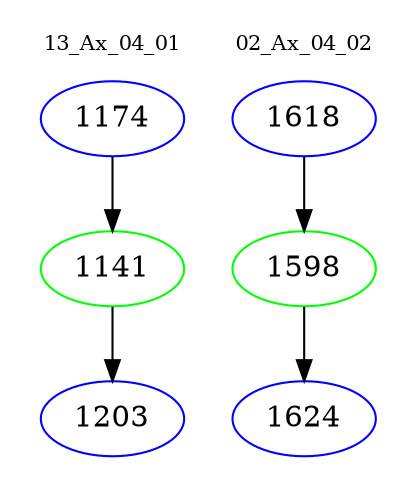 digraph{
subgraph cluster_0 {
color = white
label = "13_Ax_04_01";
fontsize=10;
T0_1174 [label="1174", color="blue"]
T0_1174 -> T0_1141 [color="black"]
T0_1141 [label="1141", color="green"]
T0_1141 -> T0_1203 [color="black"]
T0_1203 [label="1203", color="blue"]
}
subgraph cluster_1 {
color = white
label = "02_Ax_04_02";
fontsize=10;
T1_1618 [label="1618", color="blue"]
T1_1618 -> T1_1598 [color="black"]
T1_1598 [label="1598", color="green"]
T1_1598 -> T1_1624 [color="black"]
T1_1624 [label="1624", color="blue"]
}
}
